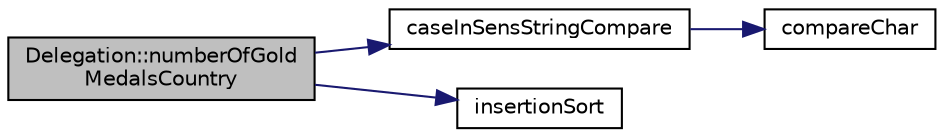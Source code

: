 digraph "Delegation::numberOfGoldMedalsCountry"
{
 // LATEX_PDF_SIZE
  edge [fontname="Helvetica",fontsize="10",labelfontname="Helvetica",labelfontsize="10"];
  node [fontname="Helvetica",fontsize="10",shape=record];
  rankdir="LR";
  Node1 [label="Delegation::numberOfGold\lMedalsCountry",height=0.2,width=0.4,color="black", fillcolor="grey75", style="filled", fontcolor="black",tooltip=" "];
  Node1 -> Node2 [color="midnightblue",fontsize="10",style="solid",fontname="Helvetica"];
  Node2 [label="caseInSensStringCompare",height=0.2,width=0.4,color="black", fillcolor="white", style="filled",URL="$auxiliar_8cpp.html#a4890a645331544526f84c3ad8c9f2511",tooltip=" "];
  Node2 -> Node3 [color="midnightblue",fontsize="10",style="solid",fontname="Helvetica"];
  Node3 [label="compareChar",height=0.2,width=0.4,color="black", fillcolor="white", style="filled",URL="$auxiliar_8cpp.html#adcc77be036737d8d11d61efd5e4c5310",tooltip=" "];
  Node1 -> Node4 [color="midnightblue",fontsize="10",style="solid",fontname="Helvetica"];
  Node4 [label="insertionSort",height=0.2,width=0.4,color="black", fillcolor="white", style="filled",URL="$auxiliar_8h.html#a2d750432a373f9dab8039bef160b71a0",tooltip=" "];
}
